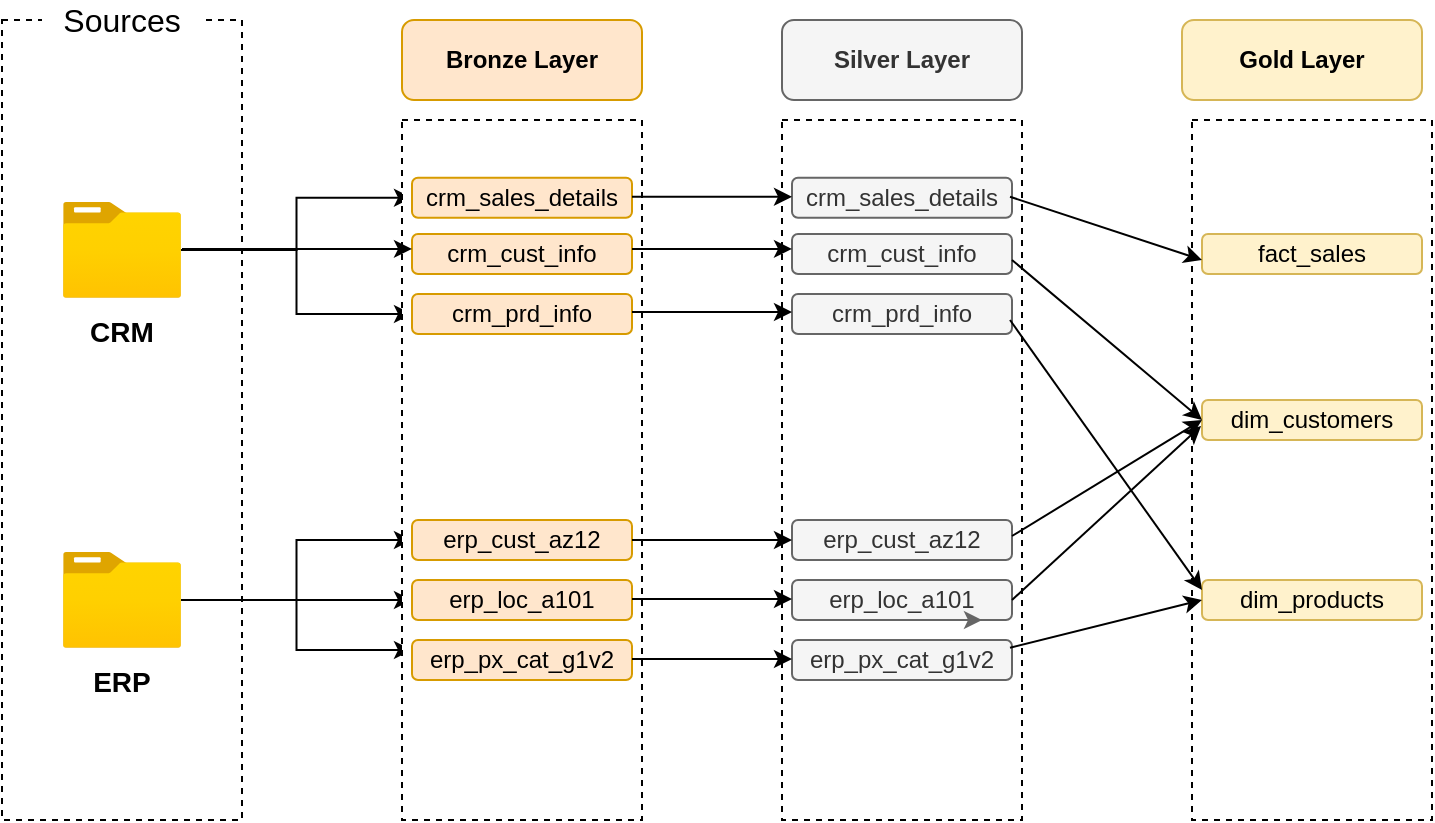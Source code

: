 <mxfile version="27.0.9">
  <diagram name="Page-1" id="zhHlNKasinmz142LGw93">
    <mxGraphModel dx="786" dy="516" grid="1" gridSize="10" guides="1" tooltips="1" connect="1" arrows="1" fold="1" page="1" pageScale="1" pageWidth="827" pageHeight="1169" math="0" shadow="0">
      <root>
        <mxCell id="0" />
        <mxCell id="1" parent="0" />
        <mxCell id="deN6kxgg0HUaRv4bSzza-1" value="" style="rounded=0;whiteSpace=wrap;html=1;fillColor=none;dashed=1;" parent="1" vertex="1">
          <mxGeometry x="140" y="70" width="120" height="400" as="geometry" />
        </mxCell>
        <mxCell id="deN6kxgg0HUaRv4bSzza-2" value="Sources" style="rounded=1;whiteSpace=wrap;html=1;fillColor=default;strokeColor=none;fontSize=16;" parent="1" vertex="1">
          <mxGeometry x="160" y="60" width="80" height="20" as="geometry" />
        </mxCell>
        <mxCell id="UbCEQ4Z8C5LDjBI3dQWJ-16" style="edgeStyle=orthogonalEdgeStyle;rounded=0;orthogonalLoop=1;jettySize=auto;html=1;" parent="1" source="UbCEQ4Z8C5LDjBI3dQWJ-1" target="UbCEQ4Z8C5LDjBI3dQWJ-7" edge="1">
          <mxGeometry relative="1" as="geometry" />
        </mxCell>
        <mxCell id="UbCEQ4Z8C5LDjBI3dQWJ-17" style="edgeStyle=orthogonalEdgeStyle;rounded=0;orthogonalLoop=1;jettySize=auto;html=1;entryX=0;entryY=0.5;entryDx=0;entryDy=0;" parent="1" source="UbCEQ4Z8C5LDjBI3dQWJ-1" target="UbCEQ4Z8C5LDjBI3dQWJ-9" edge="1">
          <mxGeometry relative="1" as="geometry" />
        </mxCell>
        <mxCell id="UbCEQ4Z8C5LDjBI3dQWJ-1" value="" style="image;aspect=fixed;html=1;points=[];align=center;fontSize=12;image=img/lib/azure2/general/Folder_Blank.svg;" parent="1" vertex="1">
          <mxGeometry x="170.5" y="161" width="59" height="47.88" as="geometry" />
        </mxCell>
        <mxCell id="UbCEQ4Z8C5LDjBI3dQWJ-15" style="edgeStyle=orthogonalEdgeStyle;rounded=0;orthogonalLoop=1;jettySize=auto;html=1;" parent="1" source="UbCEQ4Z8C5LDjBI3dQWJ-2" target="UbCEQ4Z8C5LDjBI3dQWJ-10" edge="1">
          <mxGeometry relative="1" as="geometry" />
        </mxCell>
        <mxCell id="UbCEQ4Z8C5LDjBI3dQWJ-18" style="edgeStyle=orthogonalEdgeStyle;rounded=0;orthogonalLoop=1;jettySize=auto;html=1;entryX=0;entryY=0.5;entryDx=0;entryDy=0;" parent="1" source="UbCEQ4Z8C5LDjBI3dQWJ-2" target="UbCEQ4Z8C5LDjBI3dQWJ-11" edge="1">
          <mxGeometry relative="1" as="geometry" />
        </mxCell>
        <mxCell id="UbCEQ4Z8C5LDjBI3dQWJ-19" style="edgeStyle=orthogonalEdgeStyle;rounded=0;orthogonalLoop=1;jettySize=auto;html=1;entryX=0;entryY=0.25;entryDx=0;entryDy=0;" parent="1" source="UbCEQ4Z8C5LDjBI3dQWJ-2" target="UbCEQ4Z8C5LDjBI3dQWJ-12" edge="1">
          <mxGeometry relative="1" as="geometry" />
        </mxCell>
        <mxCell id="UbCEQ4Z8C5LDjBI3dQWJ-2" value="" style="image;aspect=fixed;html=1;points=[];align=center;fontSize=12;image=img/lib/azure2/general/Folder_Blank.svg;" parent="1" vertex="1">
          <mxGeometry x="170.5" y="336" width="59" height="47.88" as="geometry" />
        </mxCell>
        <mxCell id="UbCEQ4Z8C5LDjBI3dQWJ-3" value="CRM" style="text;html=1;align=center;verticalAlign=middle;whiteSpace=wrap;rounded=0;fontStyle=1;fontSize=14;" parent="1" vertex="1">
          <mxGeometry x="170" y="211" width="59.5" height="30" as="geometry" />
        </mxCell>
        <mxCell id="UbCEQ4Z8C5LDjBI3dQWJ-4" value="ERP" style="text;html=1;align=center;verticalAlign=middle;whiteSpace=wrap;rounded=0;fontStyle=1;fontSize=14;" parent="1" vertex="1">
          <mxGeometry x="170" y="386" width="59.5" height="30" as="geometry" />
        </mxCell>
        <mxCell id="UbCEQ4Z8C5LDjBI3dQWJ-5" value="" style="rounded=0;whiteSpace=wrap;html=1;dashed=1;" parent="1" vertex="1">
          <mxGeometry x="340" y="120" width="120" height="350" as="geometry" />
        </mxCell>
        <mxCell id="UbCEQ4Z8C5LDjBI3dQWJ-6" value="Bronze Layer" style="rounded=1;whiteSpace=wrap;html=1;fillColor=#ffe6cc;strokeColor=#d79b00;fontStyle=1" parent="1" vertex="1">
          <mxGeometry x="340" y="70" width="120" height="40" as="geometry" />
        </mxCell>
        <mxCell id="UbCEQ4Z8C5LDjBI3dQWJ-7" value="&lt;span style=&quot;font-weight: normal;&quot;&gt;crm_sales_details&lt;/span&gt;" style="rounded=1;whiteSpace=wrap;html=1;fillColor=#ffe6cc;strokeColor=#d79b00;fontStyle=1" parent="1" vertex="1">
          <mxGeometry x="345" y="148.88" width="110" height="20" as="geometry" />
        </mxCell>
        <mxCell id="UbCEQ4Z8C5LDjBI3dQWJ-8" value="&lt;span style=&quot;font-weight: 400;&quot;&gt;crm_cust_info&lt;/span&gt;" style="rounded=1;whiteSpace=wrap;html=1;fillColor=#ffe6cc;strokeColor=#d79b00;fontStyle=1" parent="1" vertex="1">
          <mxGeometry x="345" y="177" width="110" height="20" as="geometry" />
        </mxCell>
        <mxCell id="UbCEQ4Z8C5LDjBI3dQWJ-9" value="&lt;span style=&quot;font-weight: 400;&quot;&gt;crm_prd_info&lt;/span&gt;" style="rounded=1;whiteSpace=wrap;html=1;fillColor=#ffe6cc;strokeColor=#d79b00;fontStyle=1" parent="1" vertex="1">
          <mxGeometry x="345" y="207" width="110" height="20" as="geometry" />
        </mxCell>
        <mxCell id="UbCEQ4Z8C5LDjBI3dQWJ-10" value="&lt;span style=&quot;font-weight: 400;&quot;&gt;erp_cust_az12&lt;/span&gt;" style="rounded=1;whiteSpace=wrap;html=1;fillColor=#ffe6cc;strokeColor=#d79b00;fontStyle=1" parent="1" vertex="1">
          <mxGeometry x="345" y="320" width="110" height="20" as="geometry" />
        </mxCell>
        <mxCell id="UbCEQ4Z8C5LDjBI3dQWJ-11" value="&lt;span style=&quot;font-weight: 400;&quot;&gt;erp_loc_a101&lt;/span&gt;" style="rounded=1;whiteSpace=wrap;html=1;fillColor=#ffe6cc;strokeColor=#d79b00;fontStyle=1" parent="1" vertex="1">
          <mxGeometry x="345" y="350" width="110" height="20" as="geometry" />
        </mxCell>
        <mxCell id="UbCEQ4Z8C5LDjBI3dQWJ-12" value="&lt;span style=&quot;font-weight: 400;&quot;&gt;erp_px_cat_g1v2&lt;/span&gt;" style="rounded=1;whiteSpace=wrap;html=1;fillColor=#ffe6cc;strokeColor=#d79b00;fontStyle=1" parent="1" vertex="1">
          <mxGeometry x="345" y="380" width="110" height="20" as="geometry" />
        </mxCell>
        <mxCell id="UbCEQ4Z8C5LDjBI3dQWJ-13" value="" style="endArrow=classic;html=1;rounded=0;entryX=0;entryY=0.5;entryDx=0;entryDy=0;" parent="1" edge="1">
          <mxGeometry width="50" height="50" relative="1" as="geometry">
            <mxPoint x="230" y="184.44" as="sourcePoint" />
            <mxPoint x="345" y="184.44" as="targetPoint" />
          </mxGeometry>
        </mxCell>
        <mxCell id="E_ox44p_piFdyb50-CV1-1" value="" style="rounded=0;whiteSpace=wrap;html=1;dashed=1;" vertex="1" parent="1">
          <mxGeometry x="530" y="120" width="120" height="350" as="geometry" />
        </mxCell>
        <mxCell id="E_ox44p_piFdyb50-CV1-2" value="Silver Layer" style="rounded=1;whiteSpace=wrap;html=1;fillColor=#f5f5f5;strokeColor=#666666;fontStyle=1;fontColor=#333333;" vertex="1" parent="1">
          <mxGeometry x="530" y="70" width="120" height="40" as="geometry" />
        </mxCell>
        <mxCell id="E_ox44p_piFdyb50-CV1-3" value="&lt;span style=&quot;font-weight: normal;&quot;&gt;crm_sales_details&lt;/span&gt;" style="rounded=1;whiteSpace=wrap;html=1;fillColor=#f5f5f5;strokeColor=#666666;fontStyle=1;fontColor=#333333;" vertex="1" parent="1">
          <mxGeometry x="535" y="148.88" width="110" height="20" as="geometry" />
        </mxCell>
        <mxCell id="E_ox44p_piFdyb50-CV1-4" value="&lt;span style=&quot;font-weight: 400;&quot;&gt;crm_cust_info&lt;/span&gt;" style="rounded=1;whiteSpace=wrap;html=1;fillColor=#f5f5f5;strokeColor=#666666;fontStyle=1;fontColor=#333333;" vertex="1" parent="1">
          <mxGeometry x="535" y="177" width="110" height="20" as="geometry" />
        </mxCell>
        <mxCell id="E_ox44p_piFdyb50-CV1-5" value="&lt;span style=&quot;font-weight: 400;&quot;&gt;crm_prd_info&lt;/span&gt;" style="rounded=1;whiteSpace=wrap;html=1;fillColor=#f5f5f5;strokeColor=#666666;fontStyle=1;fontColor=#333333;" vertex="1" parent="1">
          <mxGeometry x="535" y="207" width="110" height="20" as="geometry" />
        </mxCell>
        <mxCell id="E_ox44p_piFdyb50-CV1-6" value="&lt;span style=&quot;font-weight: 400;&quot;&gt;erp_cust_az12&lt;/span&gt;" style="rounded=1;whiteSpace=wrap;html=1;fillColor=#f5f5f5;strokeColor=#666666;fontStyle=1;fontColor=#333333;" vertex="1" parent="1">
          <mxGeometry x="535" y="320" width="110" height="20" as="geometry" />
        </mxCell>
        <mxCell id="E_ox44p_piFdyb50-CV1-7" value="&lt;span style=&quot;font-weight: 400;&quot;&gt;erp_loc_a101&lt;/span&gt;" style="rounded=1;whiteSpace=wrap;html=1;fillColor=#f5f5f5;strokeColor=#666666;fontStyle=1;fontColor=#333333;" vertex="1" parent="1">
          <mxGeometry x="535" y="350" width="110" height="20" as="geometry" />
        </mxCell>
        <mxCell id="E_ox44p_piFdyb50-CV1-8" value="&lt;span style=&quot;font-weight: 400;&quot;&gt;erp_px_cat_g1v2&lt;/span&gt;" style="rounded=1;whiteSpace=wrap;html=1;fillColor=#f5f5f5;strokeColor=#666666;fontStyle=1;fontColor=#333333;" vertex="1" parent="1">
          <mxGeometry x="535" y="380" width="110" height="20" as="geometry" />
        </mxCell>
        <mxCell id="E_ox44p_piFdyb50-CV1-9" value="" style="rounded=0;whiteSpace=wrap;html=1;dashed=1;" vertex="1" parent="1">
          <mxGeometry x="735" y="120" width="120" height="350" as="geometry" />
        </mxCell>
        <mxCell id="E_ox44p_piFdyb50-CV1-10" value="Gold Layer" style="rounded=1;whiteSpace=wrap;html=1;fillColor=#fff2cc;strokeColor=#d6b656;fontStyle=1" vertex="1" parent="1">
          <mxGeometry x="730" y="70" width="120" height="40" as="geometry" />
        </mxCell>
        <mxCell id="E_ox44p_piFdyb50-CV1-12" value="&lt;span style=&quot;font-weight: 400;&quot;&gt;fact_sales&lt;/span&gt;" style="rounded=1;whiteSpace=wrap;html=1;fillColor=#fff2cc;strokeColor=#d6b656;fontStyle=1" vertex="1" parent="1">
          <mxGeometry x="740" y="177" width="110" height="20" as="geometry" />
        </mxCell>
        <mxCell id="E_ox44p_piFdyb50-CV1-13" value="&lt;span style=&quot;font-weight: 400;&quot;&gt;dim_customers&lt;/span&gt;" style="rounded=1;whiteSpace=wrap;html=1;fillColor=#fff2cc;strokeColor=#d6b656;fontStyle=1" vertex="1" parent="1">
          <mxGeometry x="740" y="260" width="110" height="20" as="geometry" />
        </mxCell>
        <mxCell id="E_ox44p_piFdyb50-CV1-15" value="&lt;span style=&quot;font-weight: 400;&quot;&gt;dim_products&lt;/span&gt;" style="rounded=1;whiteSpace=wrap;html=1;fillColor=#fff2cc;strokeColor=#d6b656;fontStyle=1" vertex="1" parent="1">
          <mxGeometry x="740" y="350" width="110" height="20" as="geometry" />
        </mxCell>
        <mxCell id="E_ox44p_piFdyb50-CV1-17" value="" style="endArrow=classic;html=1;rounded=0;exitX=1;exitY=0.5;exitDx=0;exitDy=0;entryX=0;entryY=0.5;entryDx=0;entryDy=0;" edge="1" parent="1" source="UbCEQ4Z8C5LDjBI3dQWJ-10" target="E_ox44p_piFdyb50-CV1-6">
          <mxGeometry width="50" height="50" relative="1" as="geometry">
            <mxPoint x="510" y="350" as="sourcePoint" />
            <mxPoint x="560" y="300" as="targetPoint" />
          </mxGeometry>
        </mxCell>
        <mxCell id="E_ox44p_piFdyb50-CV1-18" value="" style="endArrow=classic;html=1;rounded=0;exitX=1;exitY=0.5;exitDx=0;exitDy=0;entryX=0;entryY=0.5;entryDx=0;entryDy=0;fillColor=#f5f5f5;strokeColor=#666666;" edge="1" parent="1">
          <mxGeometry width="50" height="50" relative="1" as="geometry">
            <mxPoint x="550" y="370" as="sourcePoint" />
            <mxPoint x="630" y="370" as="targetPoint" />
          </mxGeometry>
        </mxCell>
        <mxCell id="E_ox44p_piFdyb50-CV1-19" value="" style="endArrow=classic;html=1;rounded=0;exitX=1;exitY=0.5;exitDx=0;exitDy=0;entryX=0;entryY=0.5;entryDx=0;entryDy=0;" edge="1" parent="1">
          <mxGeometry width="50" height="50" relative="1" as="geometry">
            <mxPoint x="455" y="389.5" as="sourcePoint" />
            <mxPoint x="535" y="389.5" as="targetPoint" />
          </mxGeometry>
        </mxCell>
        <mxCell id="E_ox44p_piFdyb50-CV1-20" value="" style="endArrow=classic;html=1;rounded=0;exitX=1;exitY=0.5;exitDx=0;exitDy=0;entryX=0;entryY=0.5;entryDx=0;entryDy=0;" edge="1" parent="1">
          <mxGeometry width="50" height="50" relative="1" as="geometry">
            <mxPoint x="455" y="359.5" as="sourcePoint" />
            <mxPoint x="535" y="359.5" as="targetPoint" />
          </mxGeometry>
        </mxCell>
        <mxCell id="E_ox44p_piFdyb50-CV1-21" value="" style="endArrow=classic;html=1;rounded=0;exitX=1;exitY=0.5;exitDx=0;exitDy=0;entryX=0;entryY=0.5;entryDx=0;entryDy=0;" edge="1" parent="1">
          <mxGeometry width="50" height="50" relative="1" as="geometry">
            <mxPoint x="455" y="158.38" as="sourcePoint" />
            <mxPoint x="535" y="158.38" as="targetPoint" />
          </mxGeometry>
        </mxCell>
        <mxCell id="E_ox44p_piFdyb50-CV1-22" value="" style="endArrow=classic;html=1;rounded=0;exitX=1;exitY=0.5;exitDx=0;exitDy=0;entryX=0;entryY=0.5;entryDx=0;entryDy=0;" edge="1" parent="1">
          <mxGeometry width="50" height="50" relative="1" as="geometry">
            <mxPoint x="455" y="184.44" as="sourcePoint" />
            <mxPoint x="535" y="184.44" as="targetPoint" />
          </mxGeometry>
        </mxCell>
        <mxCell id="E_ox44p_piFdyb50-CV1-23" value="" style="endArrow=classic;html=1;rounded=0;exitX=1;exitY=0.5;exitDx=0;exitDy=0;entryX=0;entryY=0.5;entryDx=0;entryDy=0;" edge="1" parent="1">
          <mxGeometry width="50" height="50" relative="1" as="geometry">
            <mxPoint x="455" y="216" as="sourcePoint" />
            <mxPoint x="535" y="216" as="targetPoint" />
          </mxGeometry>
        </mxCell>
        <mxCell id="E_ox44p_piFdyb50-CV1-24" value="" style="endArrow=classic;html=1;rounded=0;exitX=1;exitY=0.5;exitDx=0;exitDy=0;" edge="1" parent="1">
          <mxGeometry width="50" height="50" relative="1" as="geometry">
            <mxPoint x="644" y="158.38" as="sourcePoint" />
            <mxPoint x="740" y="190" as="targetPoint" />
          </mxGeometry>
        </mxCell>
        <mxCell id="E_ox44p_piFdyb50-CV1-25" value="" style="endArrow=classic;html=1;rounded=0;exitX=1;exitY=0.5;exitDx=0;exitDy=0;entryX=0.038;entryY=0.437;entryDx=0;entryDy=0;entryPerimeter=0;" edge="1" parent="1" target="E_ox44p_piFdyb50-CV1-9">
          <mxGeometry width="50" height="50" relative="1" as="geometry">
            <mxPoint x="645" y="360" as="sourcePoint" />
            <mxPoint x="741" y="391.62" as="targetPoint" />
          </mxGeometry>
        </mxCell>
        <mxCell id="E_ox44p_piFdyb50-CV1-26" value="" style="endArrow=classic;html=1;rounded=0;exitX=1;exitY=0.5;exitDx=0;exitDy=0;entryX=0;entryY=0.5;entryDx=0;entryDy=0;" edge="1" parent="1" target="E_ox44p_piFdyb50-CV1-15">
          <mxGeometry width="50" height="50" relative="1" as="geometry">
            <mxPoint x="644" y="383.88" as="sourcePoint" />
            <mxPoint x="740" y="415.5" as="targetPoint" />
          </mxGeometry>
        </mxCell>
        <mxCell id="E_ox44p_piFdyb50-CV1-27" value="" style="endArrow=classic;html=1;rounded=0;exitX=1;exitY=0.5;exitDx=0;exitDy=0;entryX=0;entryY=0.25;entryDx=0;entryDy=0;" edge="1" parent="1" target="E_ox44p_piFdyb50-CV1-15">
          <mxGeometry width="50" height="50" relative="1" as="geometry">
            <mxPoint x="644" y="220" as="sourcePoint" />
            <mxPoint x="740" y="251.62" as="targetPoint" />
          </mxGeometry>
        </mxCell>
        <mxCell id="E_ox44p_piFdyb50-CV1-28" value="" style="endArrow=classic;html=1;rounded=0;exitX=1;exitY=0.5;exitDx=0;exitDy=0;entryX=0;entryY=0.5;entryDx=0;entryDy=0;" edge="1" parent="1" target="E_ox44p_piFdyb50-CV1-13">
          <mxGeometry width="50" height="50" relative="1" as="geometry">
            <mxPoint x="645" y="190" as="sourcePoint" />
            <mxPoint x="741" y="221.62" as="targetPoint" />
          </mxGeometry>
        </mxCell>
        <mxCell id="E_ox44p_piFdyb50-CV1-30" value="" style="endArrow=classic;html=1;rounded=0;exitX=1;exitY=0.5;exitDx=0;exitDy=0;entryX=0;entryY=0.5;entryDx=0;entryDy=0;" edge="1" parent="1" target="E_ox44p_piFdyb50-CV1-13">
          <mxGeometry width="50" height="50" relative="1" as="geometry">
            <mxPoint x="645" y="328" as="sourcePoint" />
            <mxPoint x="740" y="241" as="targetPoint" />
          </mxGeometry>
        </mxCell>
      </root>
    </mxGraphModel>
  </diagram>
</mxfile>
